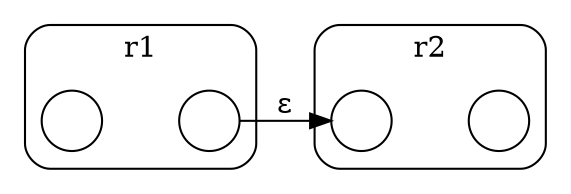 /*
 * Building regexps by fragments of NFA.
 * r1 r2
 */

digraph G {
	rankdir = LR;
	node [ shape = circle, width = 0.4, label = "" ];

	subgraph cluster_0 {
		style = rounded;
		label = "r1";
		S2 -> S4 [ style = invis ];
	}

	S4 -> S3 [ label = <&epsilon;> ];

	subgraph cluster_1 {
		style = rounded;
		label = "r2";
		S3 -> S5 [ style = invis ];
	}
}

